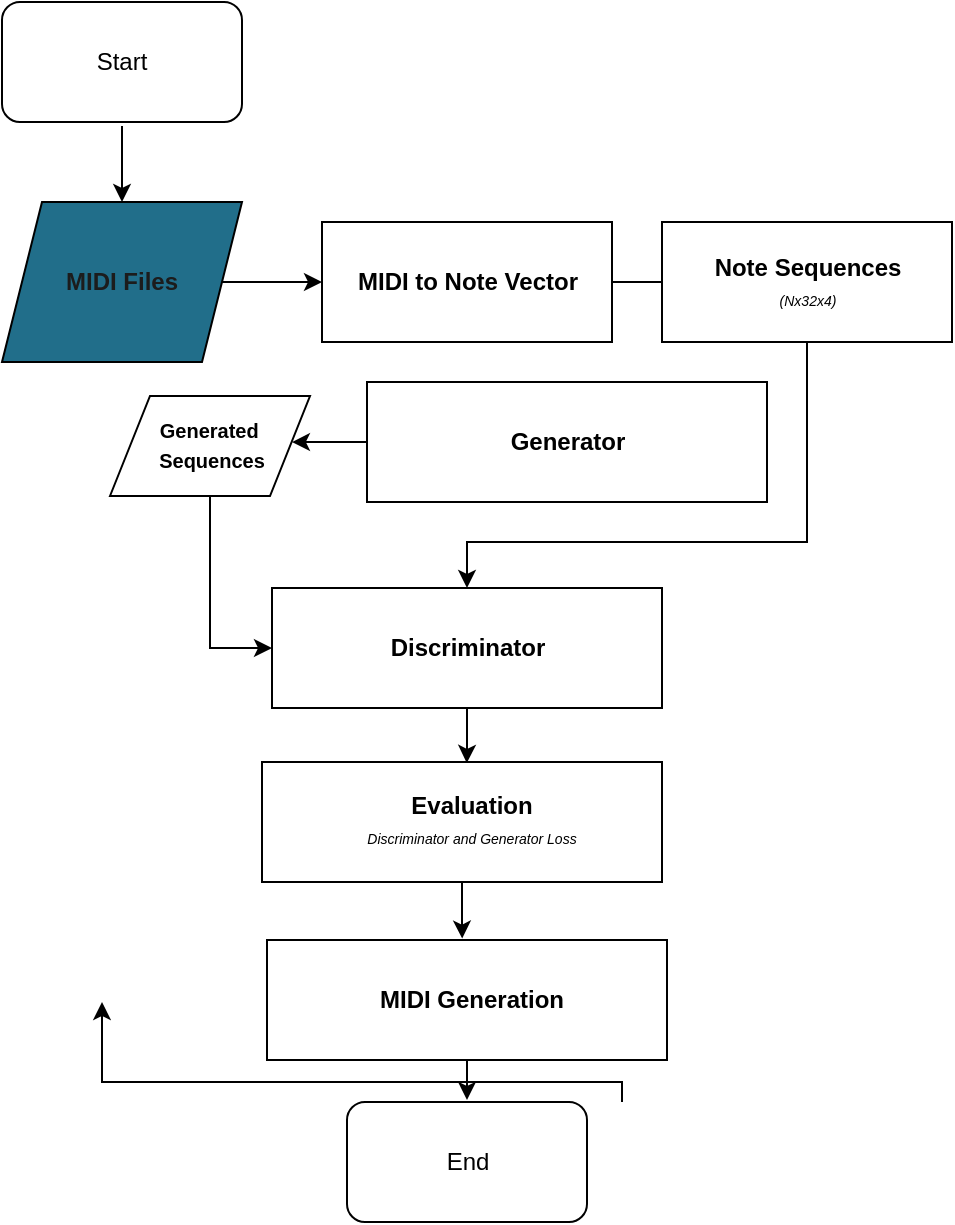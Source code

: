 <mxfile version="27.0.5">
  <diagram name="Page-1" id="dRAad-emF3YqctehCNyq">
    <mxGraphModel dx="1094" dy="708" grid="1" gridSize="10" guides="1" tooltips="1" connect="1" arrows="1" fold="1" page="1" pageScale="1" pageWidth="583" pageHeight="413" background="light-dark(#FFFFFF,#FFFFFF)" math="0" shadow="0">
      <root>
        <mxCell id="0" />
        <mxCell id="1" parent="0" />
        <mxCell id="xUKobpXKva3Fc0vUzqh_-1" value="" style="rounded=1;whiteSpace=wrap;html=1;fillColor=light-dark(#FFFFFF,#FFFFFF);perimeterSpacing=2;strokeWidth=1;strokeColor=light-dark(#000000,#000000);" vertex="1" parent="1">
          <mxGeometry x="365" y="120" width="120" height="60" as="geometry" />
        </mxCell>
        <mxCell id="xUKobpXKva3Fc0vUzqh_-2" value="&lt;span style=&quot;color: light-dark(rgb(0, 0, 0), rgb(0, 0, 0));&quot;&gt;Start&lt;/span&gt;" style="text;html=1;align=center;verticalAlign=middle;whiteSpace=wrap;rounded=0;" vertex="1" parent="1">
          <mxGeometry x="395" y="135" width="60" height="30" as="geometry" />
        </mxCell>
        <mxCell id="xUKobpXKva3Fc0vUzqh_-62" value="" style="edgeStyle=orthogonalEdgeStyle;rounded=0;orthogonalLoop=1;jettySize=auto;html=1;strokeColor=light-dark(#000000,#000000);" edge="1" parent="1" source="xUKobpXKva3Fc0vUzqh_-3" target="xUKobpXKva3Fc0vUzqh_-45">
          <mxGeometry relative="1" as="geometry" />
        </mxCell>
        <mxCell id="xUKobpXKva3Fc0vUzqh_-3" value="" style="rounded=0;whiteSpace=wrap;html=1;fillColor=light-dark(#FFFFFF,#E65052);strokeColor=light-dark(#000000,#000000);" vertex="1" parent="1">
          <mxGeometry x="525" y="230" width="145" height="60" as="geometry" />
        </mxCell>
        <mxCell id="xUKobpXKva3Fc0vUzqh_-4" value="&lt;span style=&quot;color: light-dark(rgb(0, 0, 0), rgb(0, 0, 0));&quot;&gt;&lt;b&gt;MIDI to Note Vector&lt;/b&gt;&lt;/span&gt;" style="text;html=1;align=center;verticalAlign=middle;whiteSpace=wrap;rounded=0;" vertex="1" parent="1">
          <mxGeometry x="537.5" y="245" width="120" height="30" as="geometry" />
        </mxCell>
        <mxCell id="xUKobpXKva3Fc0vUzqh_-5" value="" style="endArrow=classic;html=1;rounded=0;strokeColor=light-dark(#000000,#000000);entryX=0;entryY=0.5;entryDx=0;entryDy=0;exitX=1;exitY=0.5;exitDx=0;exitDy=0;" edge="1" parent="1" source="xUKobpXKva3Fc0vUzqh_-9" target="xUKobpXKva3Fc0vUzqh_-3">
          <mxGeometry width="50" height="50" relative="1" as="geometry">
            <mxPoint x="465" y="300" as="sourcePoint" />
            <mxPoint x="515" y="250" as="targetPoint" />
          </mxGeometry>
        </mxCell>
        <mxCell id="xUKobpXKva3Fc0vUzqh_-9" value="" style="shape=parallelogram;perimeter=parallelogramPerimeter;whiteSpace=wrap;html=1;fixedSize=1;fillColor=light-dark(#216E8A,#DD3D57);strokeColor=light-dark(#000000,#000000);" vertex="1" parent="1">
          <mxGeometry x="365" y="220" width="120" height="80" as="geometry" />
        </mxCell>
        <mxCell id="xUKobpXKva3Fc0vUzqh_-10" value="" style="endArrow=classic;html=1;rounded=0;strokeColor=light-dark(#000000,#121212);exitX=0.5;exitY=1;exitDx=0;exitDy=0;entryX=0.5;entryY=0;entryDx=0;entryDy=0;" edge="1" parent="1" source="xUKobpXKva3Fc0vUzqh_-1" target="xUKobpXKva3Fc0vUzqh_-9">
          <mxGeometry width="50" height="50" relative="1" as="geometry">
            <mxPoint x="575" y="270" as="sourcePoint" />
            <mxPoint x="625" y="220" as="targetPoint" />
          </mxGeometry>
        </mxCell>
        <mxCell id="xUKobpXKva3Fc0vUzqh_-11" value="&lt;font&gt;&lt;span style=&quot;caret-color: rgb(28, 28, 28); color: light-dark(rgb(28, 28, 28), rgb(0, 0, 0));&quot;&gt;&lt;b&gt;MIDI Files&lt;/b&gt;&lt;/span&gt;&lt;/font&gt;" style="text;html=1;align=center;verticalAlign=middle;whiteSpace=wrap;rounded=0;" vertex="1" parent="1">
          <mxGeometry x="395" y="245" width="60" height="30" as="geometry" />
        </mxCell>
        <mxCell id="xUKobpXKva3Fc0vUzqh_-31" value="" style="endArrow=classic;html=1;rounded=0;exitX=0.5;exitY=1;exitDx=0;exitDy=0;entryX=0.5;entryY=1;entryDx=0;entryDy=0;strokeColor=light-dark(#000000,#000000);" edge="1" parent="1" source="xUKobpXKva3Fc0vUzqh_-23">
          <mxGeometry width="50" height="50" relative="1" as="geometry">
            <mxPoint x="675" y="670" as="sourcePoint" />
            <mxPoint x="415" y="620" as="targetPoint" />
            <Array as="points">
              <mxPoint x="675" y="660" />
              <mxPoint x="415" y="660" />
            </Array>
          </mxGeometry>
        </mxCell>
        <mxCell id="xUKobpXKva3Fc0vUzqh_-32" value="" style="rounded=1;whiteSpace=wrap;html=1;fillColor=light-dark(#FFFFFF,#FFFFFF);perimeterSpacing=2;strokeWidth=1;strokeColor=light-dark(#000000,#000000);" vertex="1" parent="1">
          <mxGeometry x="537.5" y="670" width="120" height="60" as="geometry" />
        </mxCell>
        <mxCell id="xUKobpXKva3Fc0vUzqh_-33" value="&lt;span style=&quot;color: light-dark(rgb(0, 0, 0), rgb(0, 0, 0));&quot;&gt;End&lt;/span&gt;" style="text;html=1;align=center;verticalAlign=middle;whiteSpace=wrap;rounded=0;" vertex="1" parent="1">
          <mxGeometry x="567.5" y="685" width="60" height="30" as="geometry" />
        </mxCell>
        <mxCell id="xUKobpXKva3Fc0vUzqh_-44" value="" style="rounded=0;whiteSpace=wrap;html=1;fillColor=light-dark(#FFFFFF,#F5664A);strokeColor=light-dark(#000000,#000000);" vertex="1" parent="1">
          <mxGeometry x="695" y="230" width="145" height="60" as="geometry" />
        </mxCell>
        <mxCell id="xUKobpXKva3Fc0vUzqh_-45" value="&lt;span style=&quot;color: light-dark(rgb(0, 0, 0), rgb(0, 0, 0));&quot;&gt;&lt;b&gt;Note Sequences&lt;/b&gt;&lt;/span&gt;&lt;div&gt;&lt;span style=&quot;color: light-dark(rgb(0, 0, 0), rgb(0, 0, 0));&quot;&gt;&lt;i&gt;&lt;font style=&quot;font-size: 7px;&quot;&gt;(Nx32x4)&lt;/font&gt;&lt;/i&gt;&lt;/span&gt;&lt;/div&gt;" style="text;html=1;align=center;verticalAlign=middle;whiteSpace=wrap;rounded=0;" vertex="1" parent="1">
          <mxGeometry x="707.5" y="245" width="120" height="30" as="geometry" />
        </mxCell>
        <mxCell id="xUKobpXKva3Fc0vUzqh_-69" value="" style="edgeStyle=orthogonalEdgeStyle;rounded=0;orthogonalLoop=1;jettySize=auto;html=1;strokeColor=light-dark(#000000,#000000);entryX=0.833;entryY=0.467;entryDx=0;entryDy=0;entryPerimeter=0;" edge="1" parent="1" source="xUKobpXKva3Fc0vUzqh_-46" target="xUKobpXKva3Fc0vUzqh_-53">
          <mxGeometry relative="1" as="geometry">
            <Array as="points" />
          </mxGeometry>
        </mxCell>
        <mxCell id="xUKobpXKva3Fc0vUzqh_-70" value="" style="edgeStyle=orthogonalEdgeStyle;rounded=0;orthogonalLoop=1;jettySize=auto;html=1;strokeColor=light-dark(#000000,#000000);entryX=0.5;entryY=0;entryDx=0;entryDy=0;exitX=0.5;exitY=1;exitDx=0;exitDy=0;" edge="1" parent="1" source="xUKobpXKva3Fc0vUzqh_-44" target="xUKobpXKva3Fc0vUzqh_-48">
          <mxGeometry relative="1" as="geometry">
            <mxPoint x="598" y="410" as="targetPoint" />
            <Array as="points">
              <mxPoint x="768" y="390" />
              <mxPoint x="598" y="390" />
            </Array>
          </mxGeometry>
        </mxCell>
        <mxCell id="xUKobpXKva3Fc0vUzqh_-46" value="" style="rounded=0;whiteSpace=wrap;html=1;fillColor=light-dark(#FFFFFF,#FB7F4B);strokeColor=light-dark(#000000,#000000);" vertex="1" parent="1">
          <mxGeometry x="547.5" y="310" width="200" height="60" as="geometry" />
        </mxCell>
        <mxCell id="xUKobpXKva3Fc0vUzqh_-47" value="&lt;span style=&quot;color: light-dark(rgb(0, 0, 0), rgb(0, 0, 0));&quot;&gt;&lt;b&gt;Generator&lt;/b&gt;&lt;/span&gt;" style="text;html=1;align=center;verticalAlign=middle;whiteSpace=wrap;rounded=0;" vertex="1" parent="1">
          <mxGeometry x="587.5" y="325" width="120" height="30" as="geometry" />
        </mxCell>
        <mxCell id="xUKobpXKva3Fc0vUzqh_-73" value="" style="edgeStyle=orthogonalEdgeStyle;rounded=0;orthogonalLoop=1;jettySize=auto;html=1;strokeColor=light-dark(#000000,#000000);entryX=0.512;entryY=0.008;entryDx=0;entryDy=0;entryPerimeter=0;" edge="1" parent="1" source="xUKobpXKva3Fc0vUzqh_-48" target="xUKobpXKva3Fc0vUzqh_-56">
          <mxGeometry relative="1" as="geometry" />
        </mxCell>
        <mxCell id="xUKobpXKva3Fc0vUzqh_-48" value="" style="rounded=0;whiteSpace=wrap;html=1;fillColor=light-dark(#FFFFFF,#FDBE3C);strokeColor=light-dark(#000000,#000000);" vertex="1" parent="1">
          <mxGeometry x="500" y="413" width="195" height="60" as="geometry" />
        </mxCell>
        <mxCell id="xUKobpXKva3Fc0vUzqh_-49" value="&lt;span style=&quot;color: light-dark(rgb(0, 0, 0), rgb(0, 0, 0));&quot;&gt;&lt;b&gt;Discriminator&lt;/b&gt;&lt;/span&gt;" style="text;html=1;align=center;verticalAlign=middle;whiteSpace=wrap;rounded=0;" vertex="1" parent="1">
          <mxGeometry x="537.5" y="428" width="120" height="30" as="geometry" />
        </mxCell>
        <mxCell id="xUKobpXKva3Fc0vUzqh_-72" value="" style="edgeStyle=orthogonalEdgeStyle;rounded=0;orthogonalLoop=1;jettySize=auto;html=1;entryX=0;entryY=0.5;entryDx=0;entryDy=0;strokeColor=light-dark(#000000,#000000);" edge="1" parent="1" source="xUKobpXKva3Fc0vUzqh_-52" target="xUKobpXKva3Fc0vUzqh_-48">
          <mxGeometry relative="1" as="geometry" />
        </mxCell>
        <mxCell id="xUKobpXKva3Fc0vUzqh_-52" value="" style="shape=parallelogram;perimeter=parallelogramPerimeter;whiteSpace=wrap;html=1;fixedSize=1;fillColor=light-dark(#FFFFFF,#FD9E44);strokeColor=light-dark(#000000,#050505);" vertex="1" parent="1">
          <mxGeometry x="419" y="317" width="100" height="50" as="geometry" />
        </mxCell>
        <mxCell id="xUKobpXKva3Fc0vUzqh_-53" value="&lt;span style=&quot;color: light-dark(rgb(0, 0, 0), rgb(0, 0, 0));&quot;&gt;&lt;b&gt;&lt;font style=&quot;font-size: 10px;&quot;&gt;Generated&amp;nbsp;&lt;/font&gt;&lt;/b&gt;&lt;/span&gt;&lt;div&gt;&lt;span style=&quot;color: light-dark(rgb(0, 0, 0), rgb(0, 0, 0));&quot;&gt;&lt;b&gt;&lt;font style=&quot;font-size: 10px;&quot;&gt;Sequences&lt;/font&gt;&lt;/b&gt;&lt;/span&gt;&lt;/div&gt;" style="text;html=1;align=center;verticalAlign=middle;whiteSpace=wrap;rounded=0;" vertex="1" parent="1">
          <mxGeometry x="410" y="326" width="120" height="30" as="geometry" />
        </mxCell>
        <mxCell id="xUKobpXKva3Fc0vUzqh_-74" value="" style="edgeStyle=orthogonalEdgeStyle;rounded=0;orthogonalLoop=1;jettySize=auto;html=1;entryX=0.488;entryY=-0.012;entryDx=0;entryDy=0;entryPerimeter=0;strokeColor=light-dark(#000000,#000000);" edge="1" parent="1" source="xUKobpXKva3Fc0vUzqh_-56" target="xUKobpXKva3Fc0vUzqh_-59">
          <mxGeometry relative="1" as="geometry" />
        </mxCell>
        <mxCell id="xUKobpXKva3Fc0vUzqh_-56" value="" style="rounded=0;whiteSpace=wrap;html=1;fillColor=light-dark(#FFFFFF,#FCD633);strokeColor=light-dark(#000000,#000000);" vertex="1" parent="1">
          <mxGeometry x="495" y="500" width="200" height="60" as="geometry" />
        </mxCell>
        <mxCell id="xUKobpXKva3Fc0vUzqh_-57" value="&lt;span style=&quot;color: light-dark(rgb(0, 0, 0), rgb(0, 0, 0));&quot;&gt;&lt;b&gt;Evaluation&lt;/b&gt;&lt;/span&gt;&lt;div&gt;&lt;span style=&quot;color: light-dark(rgb(0, 0, 0), rgb(0, 0, 0));&quot;&gt;&lt;font style=&quot;font-size: 7px;&quot;&gt;&lt;i&gt;Discriminator and Generator Loss&lt;/i&gt;&lt;/font&gt;&lt;/span&gt;&lt;/div&gt;" style="text;html=1;align=center;verticalAlign=middle;whiteSpace=wrap;rounded=0;" vertex="1" parent="1">
          <mxGeometry x="540" y="514" width="120" height="30" as="geometry" />
        </mxCell>
        <mxCell id="xUKobpXKva3Fc0vUzqh_-75" value="" style="edgeStyle=orthogonalEdgeStyle;rounded=0;orthogonalLoop=1;jettySize=auto;html=1;strokeColor=light-dark(#000000,#000000);entryX=0.503;entryY=0.015;entryDx=0;entryDy=0;entryPerimeter=0;" edge="1" parent="1" source="xUKobpXKva3Fc0vUzqh_-59" target="xUKobpXKva3Fc0vUzqh_-32">
          <mxGeometry relative="1" as="geometry">
            <mxPoint x="598" y="670" as="targetPoint" />
            <Array as="points">
              <mxPoint x="598" y="669" />
              <mxPoint x="598" y="669" />
            </Array>
          </mxGeometry>
        </mxCell>
        <mxCell id="xUKobpXKva3Fc0vUzqh_-59" value="" style="rounded=0;whiteSpace=wrap;html=1;fillColor=light-dark(#FFFFFF,#FDEA2C);strokeColor=light-dark(#000000,#000000);" vertex="1" parent="1">
          <mxGeometry x="497.5" y="589" width="200" height="60" as="geometry" />
        </mxCell>
        <mxCell id="xUKobpXKva3Fc0vUzqh_-60" value="&lt;span style=&quot;color: light-dark(rgb(0, 0, 0), rgb(0, 0, 0));&quot;&gt;&lt;b&gt;MIDI Generation&lt;/b&gt;&lt;/span&gt;" style="text;html=1;align=center;verticalAlign=middle;whiteSpace=wrap;rounded=0;" vertex="1" parent="1">
          <mxGeometry x="540" y="604" width="120" height="30" as="geometry" />
        </mxCell>
      </root>
    </mxGraphModel>
  </diagram>
</mxfile>
